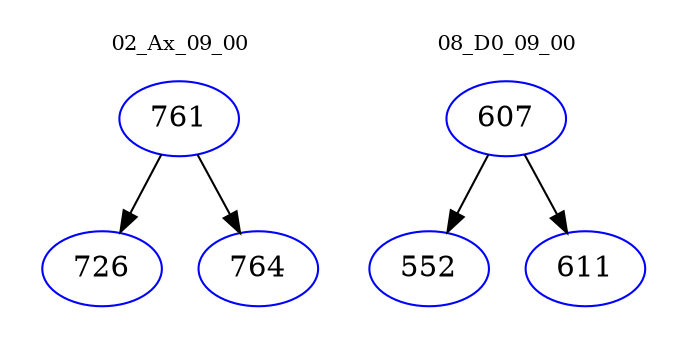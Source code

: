 digraph{
subgraph cluster_0 {
color = white
label = "02_Ax_09_00";
fontsize=10;
T0_761 [label="761", color="blue"]
T0_761 -> T0_726 [color="black"]
T0_726 [label="726", color="blue"]
T0_761 -> T0_764 [color="black"]
T0_764 [label="764", color="blue"]
}
subgraph cluster_1 {
color = white
label = "08_D0_09_00";
fontsize=10;
T1_607 [label="607", color="blue"]
T1_607 -> T1_552 [color="black"]
T1_552 [label="552", color="blue"]
T1_607 -> T1_611 [color="black"]
T1_611 [label="611", color="blue"]
}
}
